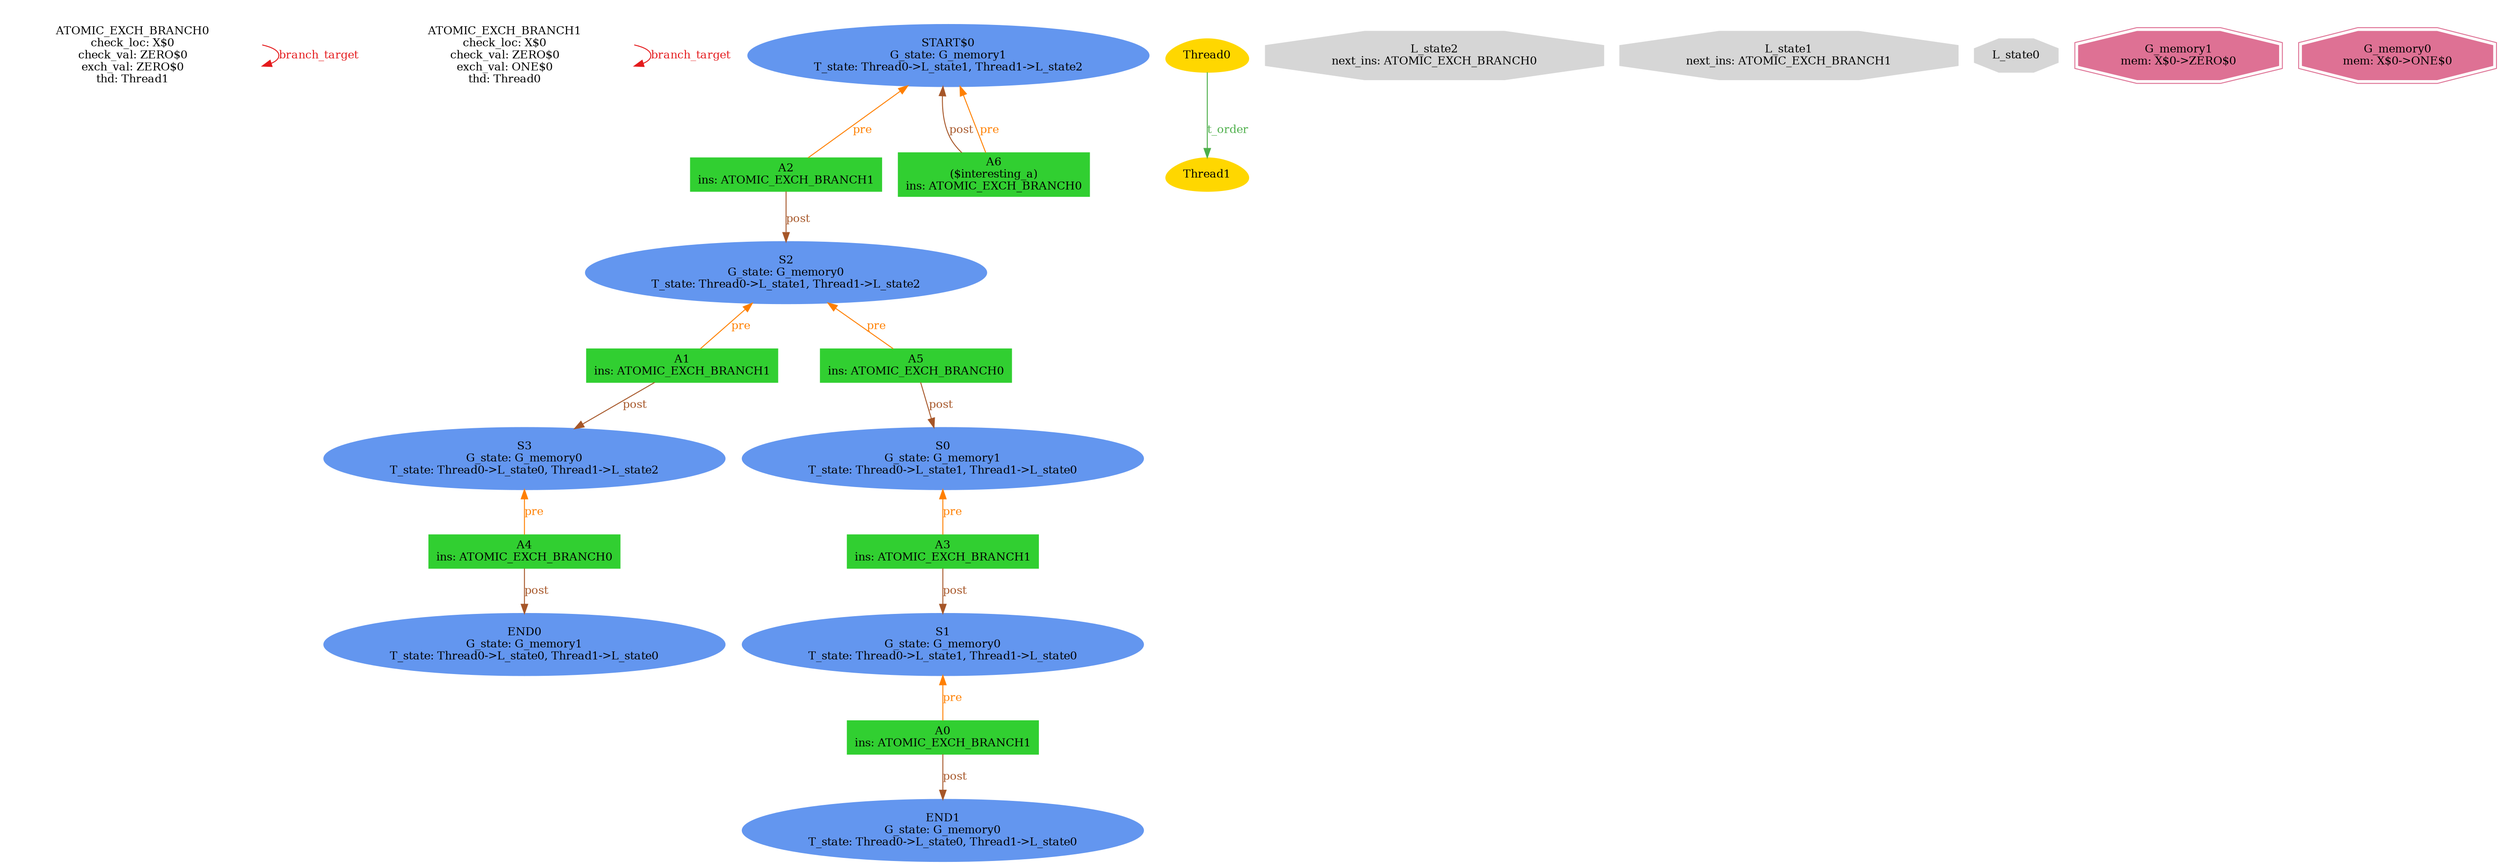 digraph "graph" {
graph [fontsize=12]
node [fontsize=12]
edge [fontsize=12]
rankdir=TB;
"N20" -> "N20" [uuid = "<ATOMIC_EXCH_BRANCH0, ATOMIC_EXCH_BRANCH0>", color = "#e41a1c", fontcolor = "#e41a1c", style = "solid", label = "branch_target", dir = "forward", weight = "1"]
"N19" -> "N19" [uuid = "<ATOMIC_EXCH_BRANCH1, ATOMIC_EXCH_BRANCH1>", color = "#e41a1c", fontcolor = "#e41a1c", style = "solid", label = "branch_target", dir = "forward", weight = "1"]
"N12" -> "N11" [uuid = "<A0, END1>", color = "#a65628", fontcolor = "#a65628", style = "solid", label = "post", dir = "forward", weight = "1"]
"N10" -> "N9" [uuid = "<A1, S3>", color = "#a65628", fontcolor = "#a65628", style = "solid", label = "post", dir = "forward", weight = "1"]
"N18" -> "N17" [uuid = "<A2, S2>", color = "#a65628", fontcolor = "#a65628", style = "solid", label = "post", dir = "forward", weight = "1"]
"N14" -> "N13" [uuid = "<A3, S1>", color = "#a65628", fontcolor = "#a65628", style = "solid", label = "post", dir = "forward", weight = "1"]
"N8" -> "N7" [uuid = "<A4, END0>", color = "#a65628", fontcolor = "#a65628", style = "solid", label = "post", dir = "forward", weight = "1"]
"N16" -> "N15" [uuid = "<A5, S0>", color = "#a65628", fontcolor = "#a65628", style = "solid", label = "post", dir = "forward", weight = "1"]
"N22" -> "N21" [uuid = "<A6, START$0>", color = "#a65628", fontcolor = "#a65628", style = "solid", label = "post", dir = "back", weight = "1"]
"N13" -> "N12" [uuid = "<A0, S1>", color = "#ff7f00", fontcolor = "#ff7f00", style = "solid", label = "pre", dir = "back", weight = "1"]
"N17" -> "N10" [uuid = "<A1, S2>", color = "#ff7f00", fontcolor = "#ff7f00", style = "solid", label = "pre", dir = "back", weight = "1"]
"N22" -> "N18" [uuid = "<A2, START$0>", color = "#ff7f00", fontcolor = "#ff7f00", style = "solid", label = "pre", dir = "back", weight = "1"]
"N15" -> "N14" [uuid = "<A3, S0>", color = "#ff7f00", fontcolor = "#ff7f00", style = "solid", label = "pre", dir = "back", weight = "1"]
"N9" -> "N8" [uuid = "<A4, S3>", color = "#ff7f00", fontcolor = "#ff7f00", style = "solid", label = "pre", dir = "back", weight = "1"]
"N17" -> "N16" [uuid = "<A5, S2>", color = "#ff7f00", fontcolor = "#ff7f00", style = "solid", label = "pre", dir = "back", weight = "1"]
"N22" -> "N21" [uuid = "<A6, START$0>", color = "#ff7f00", fontcolor = "#ff7f00", style = "solid", label = "pre", dir = "back", weight = "1"]
"N6" -> "N5" [uuid = "<Thread0, Thread1>", color = "#4daf4a", fontcolor = "#4daf4a", style = "solid", label = "t_order", dir = "forward", weight = "1"]
"N0" [uuid="L_state2", label="L_state2\nnext_ins: ATOMIC_EXCH_BRANCH0", color="#d6d6d6", fontcolor = "#000000", shape = "octagon", style = "filled, solid"]
"N1" [uuid="L_state1", label="L_state1\nnext_ins: ATOMIC_EXCH_BRANCH1", color="#d6d6d6", fontcolor = "#000000", shape = "octagon", style = "filled, solid"]
"N2" [uuid="L_state0", label="L_state0", color="#d6d6d6", fontcolor = "#000000", shape = "octagon", style = "filled, solid"]
"N3" [uuid="G_memory1", label="G_memory1\nmem: X$0->ZERO$0", color="#de7194", fontcolor = "#000000", shape = "doubleoctagon", style = "filled, solid"]
"N4" [uuid="G_memory0", label="G_memory0\nmem: X$0->ONE$0", color="#de7194", fontcolor = "#000000", shape = "doubleoctagon", style = "filled, solid"]
"N5" [uuid="Thread1", label="Thread1", color="#ffd700", fontcolor = "#000000", shape = "egg", style = "filled, solid"]
"N6" [uuid="Thread0", label="Thread0", color="#ffd700", fontcolor = "#000000", shape = "egg", style = "filled, solid"]
"N7" [uuid="END0", label="END0\nG_state: G_memory1\nT_state: Thread0->L_state0, Thread1->L_state0", color="#6396ef", fontcolor = "#000000", shape = "ellipse", style = "filled, solid"]
"N8" [uuid="A4", label="A4\nins: ATOMIC_EXCH_BRANCH0", color="#31cf31", fontcolor = "#000000", shape = "box", style = "filled, solid"]
"N9" [uuid="S3", label="S3\nG_state: G_memory0\nT_state: Thread0->L_state0, Thread1->L_state2", color="#6396ef", fontcolor = "#000000", shape = "ellipse", style = "filled, solid"]
"N10" [uuid="A1", label="A1\nins: ATOMIC_EXCH_BRANCH1", color="#31cf31", fontcolor = "#000000", shape = "box", style = "filled, solid"]
"N11" [uuid="END1", label="END1\nG_state: G_memory0\nT_state: Thread0->L_state0, Thread1->L_state0", color="#6396ef", fontcolor = "#000000", shape = "ellipse", style = "filled, solid"]
"N12" [uuid="A0", label="A0\nins: ATOMIC_EXCH_BRANCH1", color="#31cf31", fontcolor = "#000000", shape = "box", style = "filled, solid"]
"N13" [uuid="S1", label="S1\nG_state: G_memory0\nT_state: Thread0->L_state1, Thread1->L_state0", color="#6396ef", fontcolor = "#000000", shape = "ellipse", style = "filled, solid"]
"N14" [uuid="A3", label="A3\nins: ATOMIC_EXCH_BRANCH1", color="#31cf31", fontcolor = "#000000", shape = "box", style = "filled, solid"]
"N15" [uuid="S0", label="S0\nG_state: G_memory1\nT_state: Thread0->L_state1, Thread1->L_state0", color="#6396ef", fontcolor = "#000000", shape = "ellipse", style = "filled, solid"]
"N16" [uuid="A5", label="A5\nins: ATOMIC_EXCH_BRANCH0", color="#31cf31", fontcolor = "#000000", shape = "box", style = "filled, solid"]
"N17" [uuid="S2", label="S2\nG_state: G_memory0\nT_state: Thread0->L_state1, Thread1->L_state2", color="#6396ef", fontcolor = "#000000", shape = "ellipse", style = "filled, solid"]
"N18" [uuid="A2", label="A2\nins: ATOMIC_EXCH_BRANCH1", color="#31cf31", fontcolor = "#000000", shape = "box", style = "filled, solid"]
"N19" [uuid="ATOMIC_EXCH_BRANCH1", label="ATOMIC_EXCH_BRANCH1\ncheck_loc: X$0\ncheck_val: ZERO$0\nexch_val: ONE$0\nthd: Thread0", color="#ffffff", fontcolor = "#000000", shape = "octagon", style = "filled, solid"]
"N20" [uuid="ATOMIC_EXCH_BRANCH0", label="ATOMIC_EXCH_BRANCH0\ncheck_loc: X$0\ncheck_val: ZERO$0\nexch_val: ZERO$0\nthd: Thread1", color="#ffffff", fontcolor = "#000000", shape = "octagon", style = "filled, solid"]
"N21" [uuid="A6", label="A6\n($interesting_a)\nins: ATOMIC_EXCH_BRANCH0", color="#31cf31", fontcolor = "#000000", shape = "box", style = "filled, solid"]
"N22" [uuid="START$0", label="START$0\nG_state: G_memory1\nT_state: Thread0->L_state1, Thread1->L_state2", color="#6396ef", fontcolor = "#000000", shape = "ellipse", style = "filled, solid"]
}

